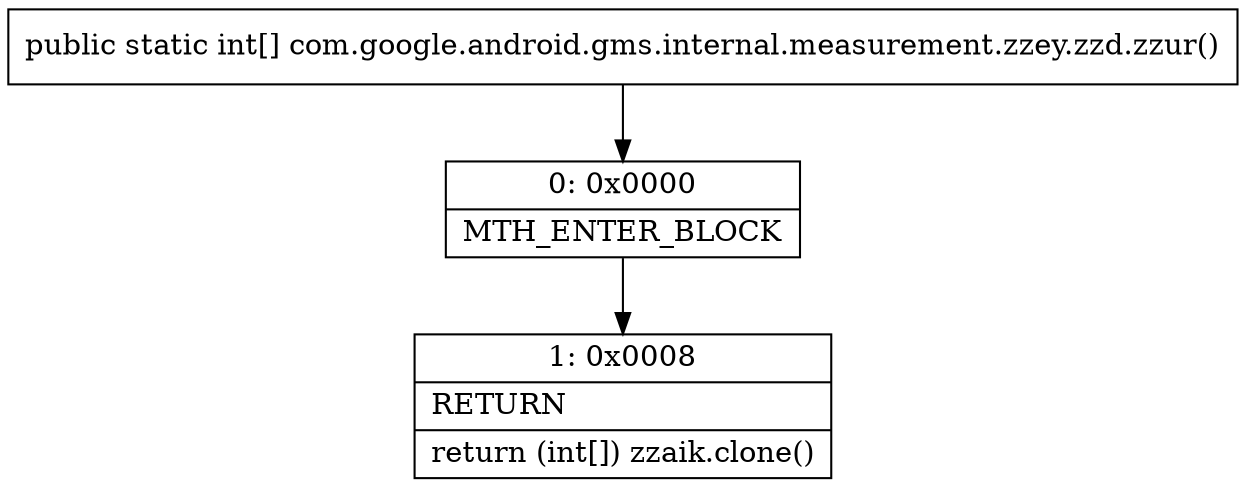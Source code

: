 digraph "CFG forcom.google.android.gms.internal.measurement.zzey.zzd.zzur()[I" {
Node_0 [shape=record,label="{0\:\ 0x0000|MTH_ENTER_BLOCK\l}"];
Node_1 [shape=record,label="{1\:\ 0x0008|RETURN\l|return (int[]) zzaik.clone()\l}"];
MethodNode[shape=record,label="{public static int[] com.google.android.gms.internal.measurement.zzey.zzd.zzur() }"];
MethodNode -> Node_0;
Node_0 -> Node_1;
}

